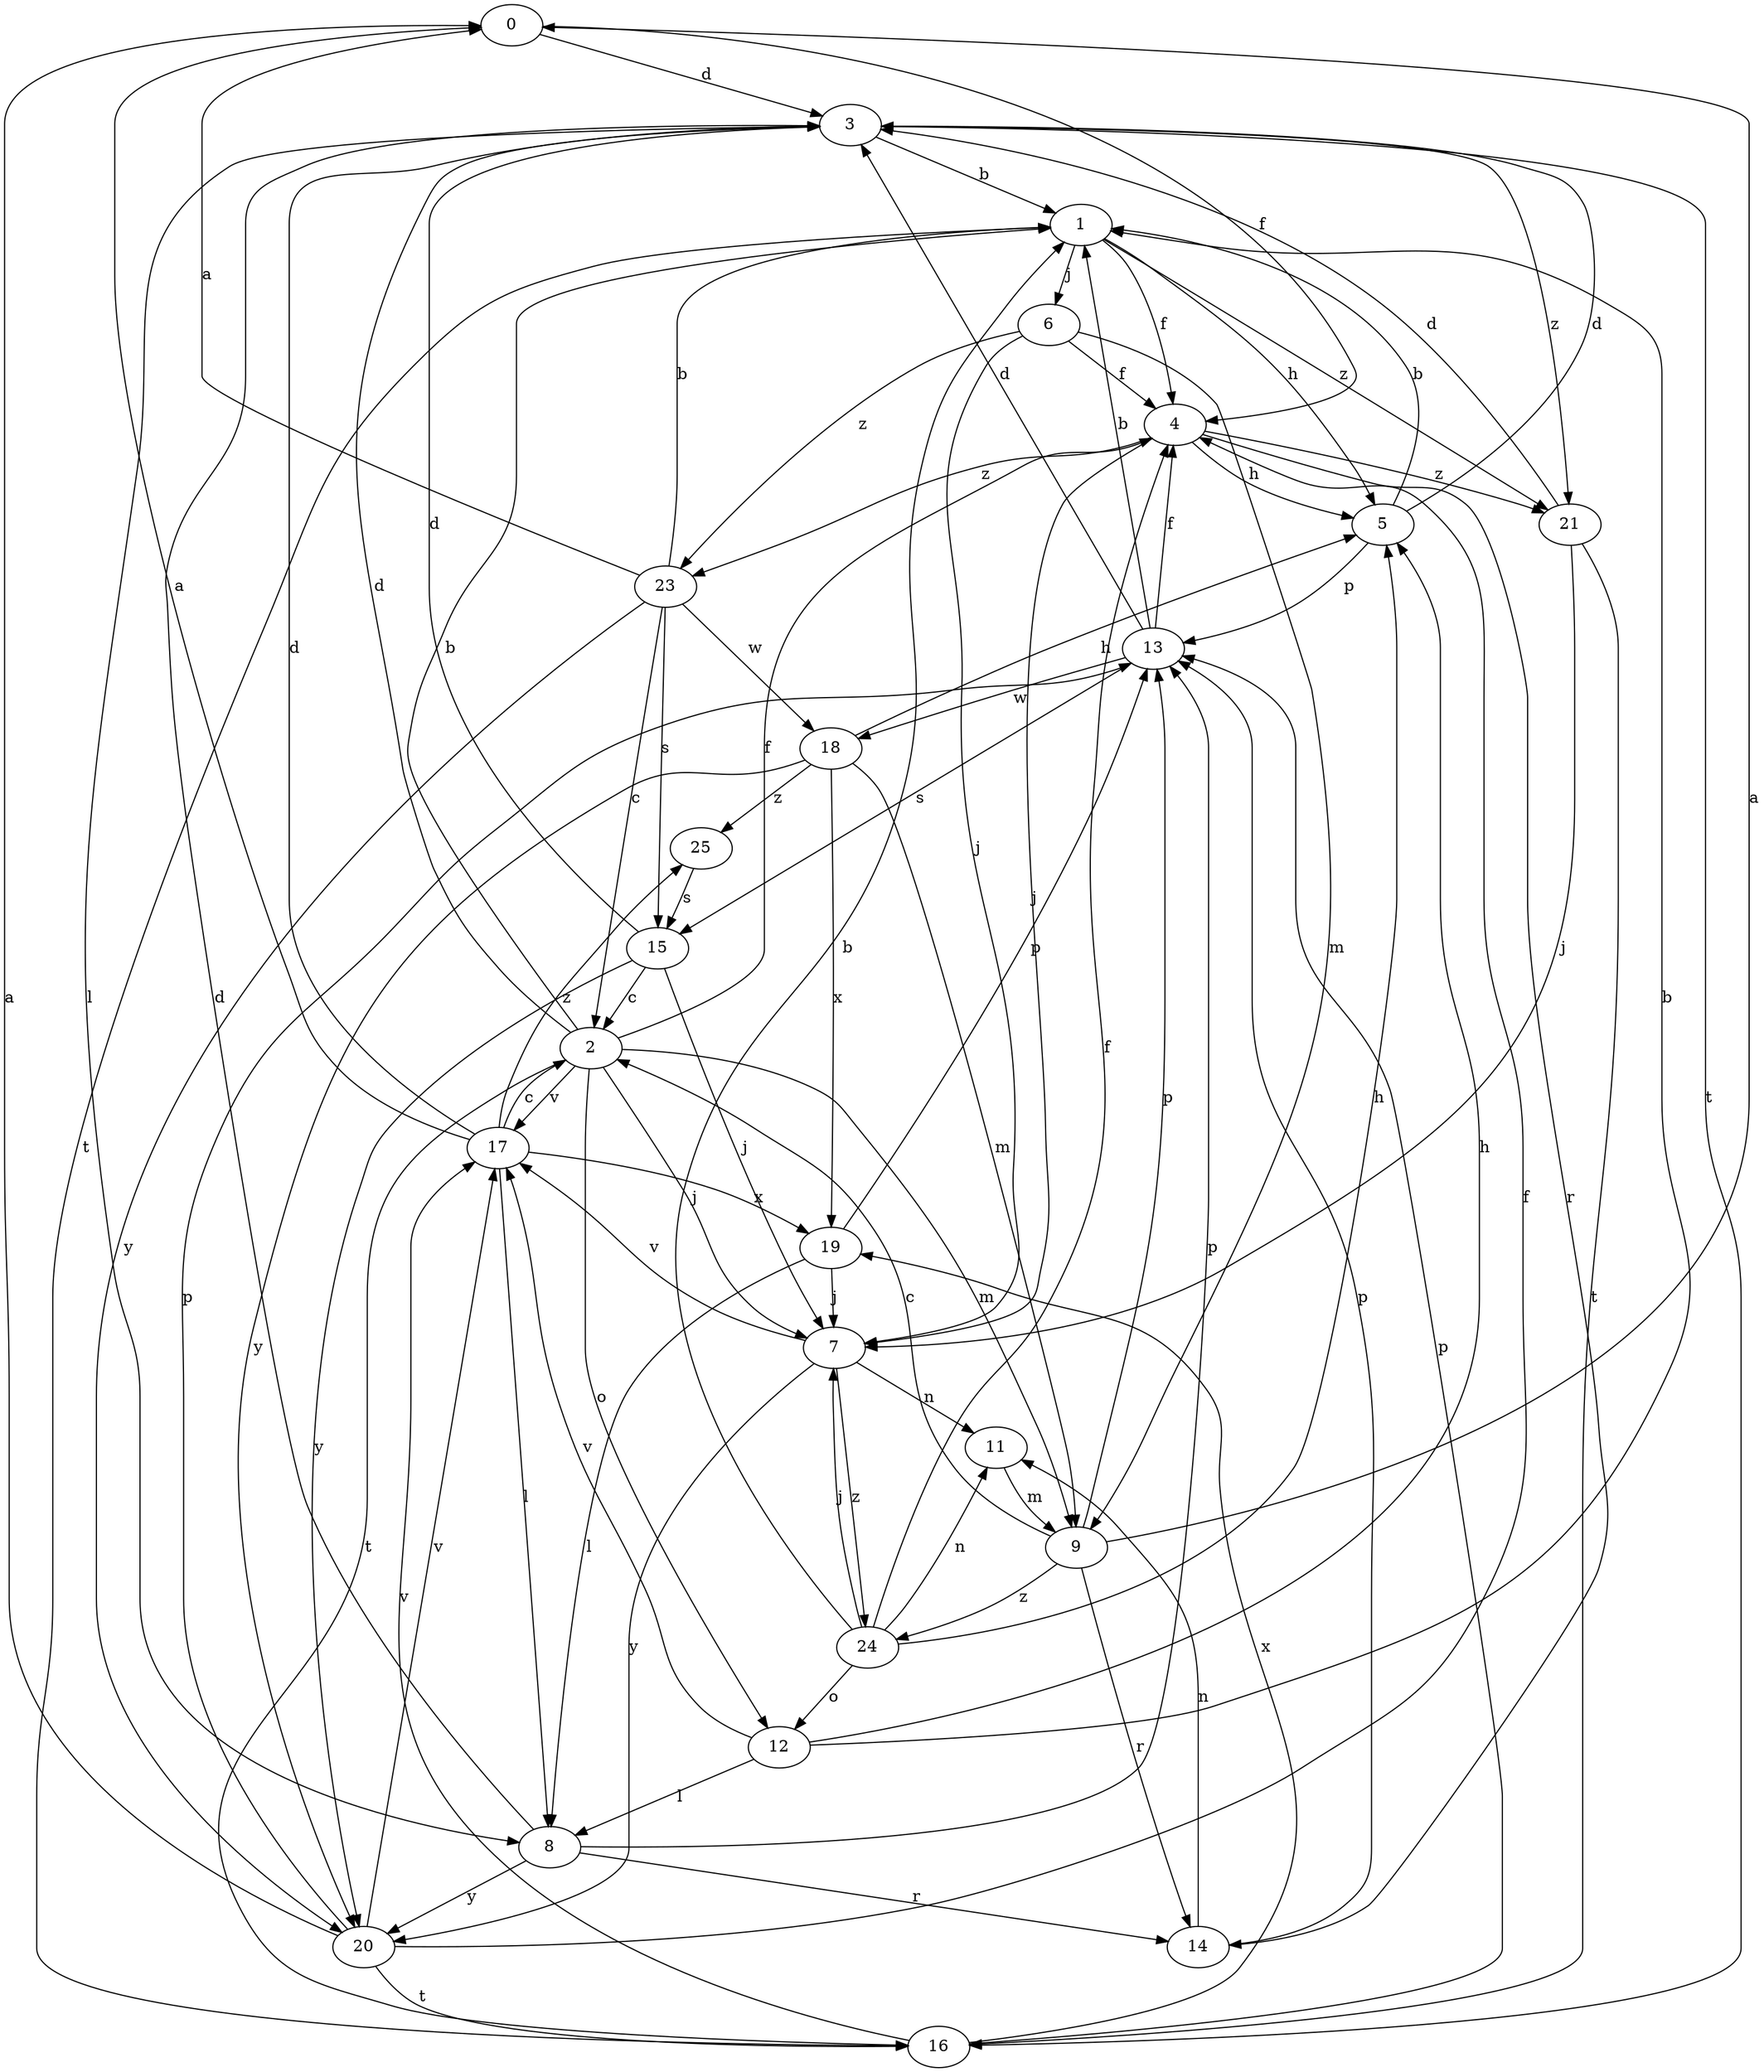 strict digraph  {
0;
1;
2;
3;
4;
5;
6;
7;
8;
9;
11;
12;
13;
14;
15;
16;
17;
18;
19;
20;
21;
23;
24;
25;
0 -> 3  [label=d];
0 -> 4  [label=f];
1 -> 4  [label=f];
1 -> 5  [label=h];
1 -> 6  [label=j];
1 -> 16  [label=t];
1 -> 21  [label=z];
2 -> 1  [label=b];
2 -> 3  [label=d];
2 -> 4  [label=f];
2 -> 7  [label=j];
2 -> 9  [label=m];
2 -> 12  [label=o];
2 -> 16  [label=t];
2 -> 17  [label=v];
3 -> 1  [label=b];
3 -> 8  [label=l];
3 -> 16  [label=t];
3 -> 21  [label=z];
4 -> 5  [label=h];
4 -> 7  [label=j];
4 -> 14  [label=r];
4 -> 21  [label=z];
4 -> 23  [label=z];
5 -> 1  [label=b];
5 -> 3  [label=d];
5 -> 13  [label=p];
6 -> 4  [label=f];
6 -> 7  [label=j];
6 -> 9  [label=m];
6 -> 23  [label=z];
7 -> 11  [label=n];
7 -> 17  [label=v];
7 -> 20  [label=y];
7 -> 24  [label=z];
8 -> 3  [label=d];
8 -> 13  [label=p];
8 -> 14  [label=r];
8 -> 20  [label=y];
9 -> 0  [label=a];
9 -> 2  [label=c];
9 -> 13  [label=p];
9 -> 14  [label=r];
9 -> 24  [label=z];
11 -> 9  [label=m];
12 -> 1  [label=b];
12 -> 5  [label=h];
12 -> 8  [label=l];
12 -> 17  [label=v];
13 -> 1  [label=b];
13 -> 3  [label=d];
13 -> 4  [label=f];
13 -> 15  [label=s];
13 -> 18  [label=w];
14 -> 11  [label=n];
14 -> 13  [label=p];
15 -> 2  [label=c];
15 -> 3  [label=d];
15 -> 7  [label=j];
15 -> 20  [label=y];
16 -> 13  [label=p];
16 -> 17  [label=v];
16 -> 19  [label=x];
17 -> 0  [label=a];
17 -> 2  [label=c];
17 -> 3  [label=d];
17 -> 8  [label=l];
17 -> 19  [label=x];
17 -> 25  [label=z];
18 -> 5  [label=h];
18 -> 9  [label=m];
18 -> 19  [label=x];
18 -> 20  [label=y];
18 -> 25  [label=z];
19 -> 7  [label=j];
19 -> 8  [label=l];
19 -> 13  [label=p];
20 -> 0  [label=a];
20 -> 4  [label=f];
20 -> 13  [label=p];
20 -> 16  [label=t];
20 -> 17  [label=v];
21 -> 3  [label=d];
21 -> 7  [label=j];
21 -> 16  [label=t];
23 -> 0  [label=a];
23 -> 1  [label=b];
23 -> 2  [label=c];
23 -> 15  [label=s];
23 -> 18  [label=w];
23 -> 20  [label=y];
24 -> 1  [label=b];
24 -> 4  [label=f];
24 -> 5  [label=h];
24 -> 7  [label=j];
24 -> 11  [label=n];
24 -> 12  [label=o];
25 -> 15  [label=s];
}
